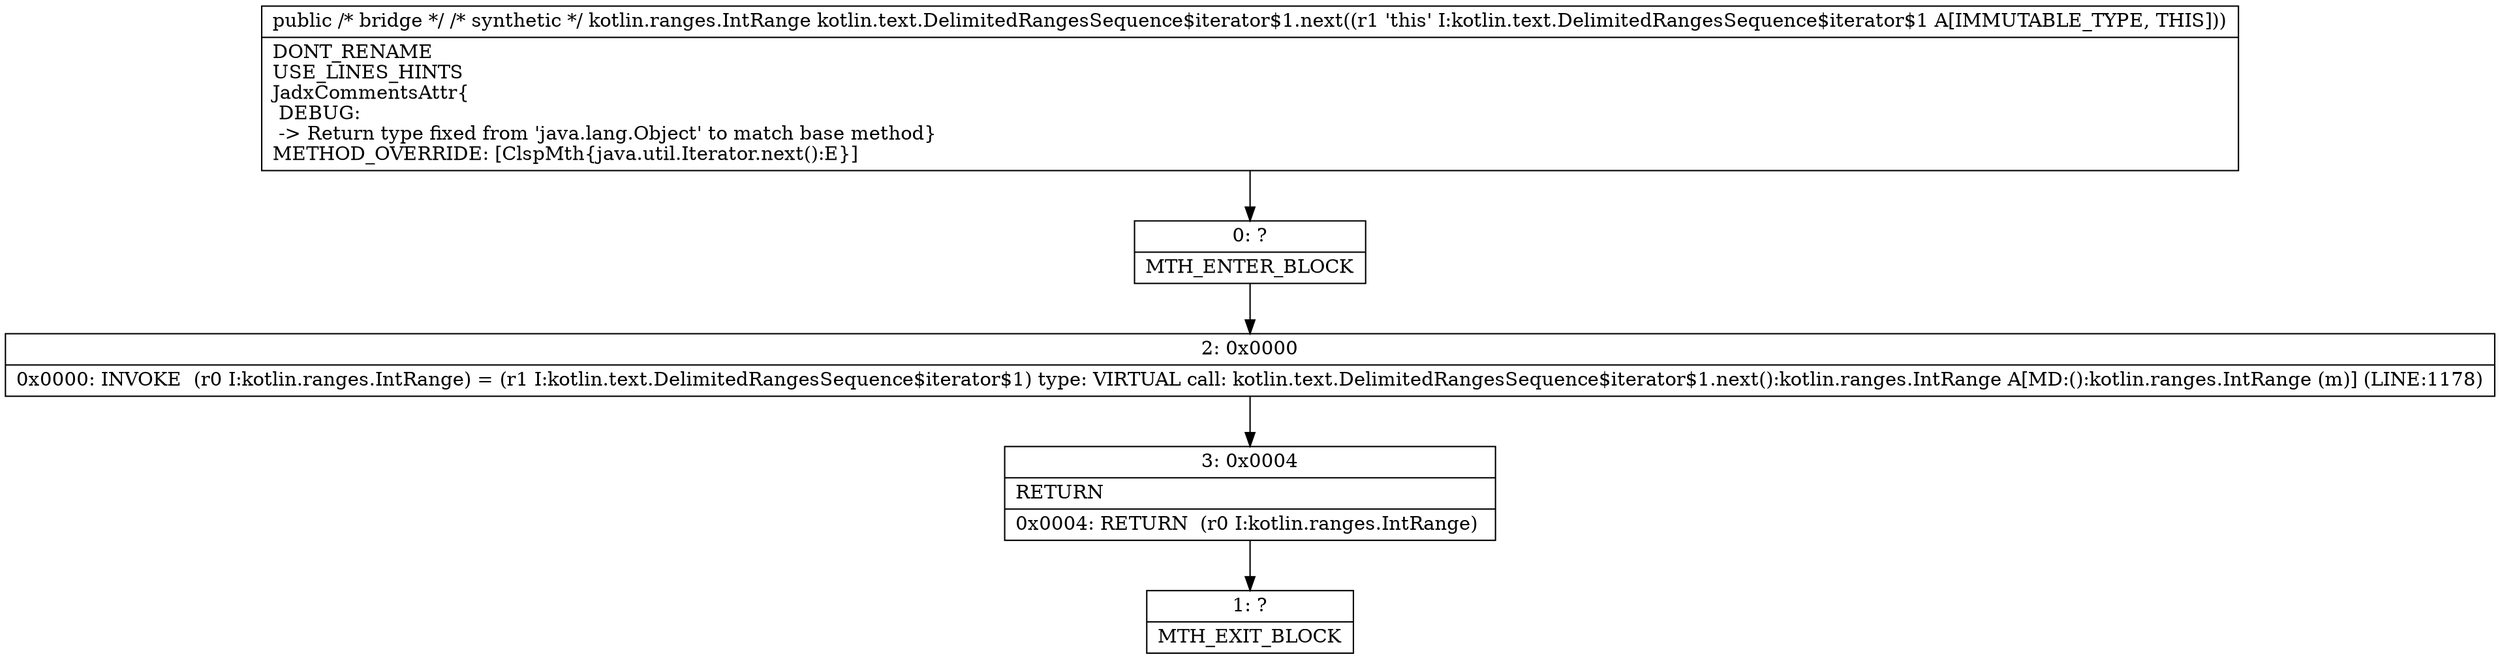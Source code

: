 digraph "CFG forkotlin.text.DelimitedRangesSequence$iterator$1.next()Ljava\/lang\/Object;" {
Node_0 [shape=record,label="{0\:\ ?|MTH_ENTER_BLOCK\l}"];
Node_2 [shape=record,label="{2\:\ 0x0000|0x0000: INVOKE  (r0 I:kotlin.ranges.IntRange) = (r1 I:kotlin.text.DelimitedRangesSequence$iterator$1) type: VIRTUAL call: kotlin.text.DelimitedRangesSequence$iterator$1.next():kotlin.ranges.IntRange A[MD:():kotlin.ranges.IntRange (m)] (LINE:1178)\l}"];
Node_3 [shape=record,label="{3\:\ 0x0004|RETURN\l|0x0004: RETURN  (r0 I:kotlin.ranges.IntRange) \l}"];
Node_1 [shape=record,label="{1\:\ ?|MTH_EXIT_BLOCK\l}"];
MethodNode[shape=record,label="{public \/* bridge *\/ \/* synthetic *\/ kotlin.ranges.IntRange kotlin.text.DelimitedRangesSequence$iterator$1.next((r1 'this' I:kotlin.text.DelimitedRangesSequence$iterator$1 A[IMMUTABLE_TYPE, THIS]))  | DONT_RENAME\lUSE_LINES_HINTS\lJadxCommentsAttr\{\l DEBUG: \l \-\> Return type fixed from 'java.lang.Object' to match base method\}\lMETHOD_OVERRIDE: [ClspMth\{java.util.Iterator.next():E\}]\l}"];
MethodNode -> Node_0;Node_0 -> Node_2;
Node_2 -> Node_3;
Node_3 -> Node_1;
}

